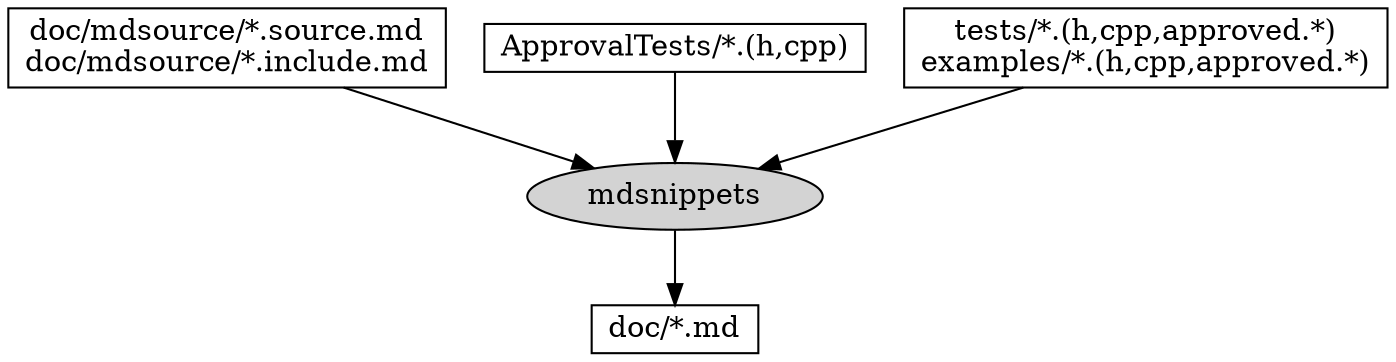digraph mdsnippets_flow {
    rankdir = "TB"
    node [fontsize = 14, shape = box, height = 0.25]
    edge [fontsize = 14]

    "mdsnippets" [shape = oval, fillcolor = lightgray, style = filled]

    "docs_mdsource_md" [label = "doc/mdsource/*.source.md\ndoc/mdsource/*.include.md"]
    "docs_mdsource_md" -> "mdsnippets"

    "ApprovalTests" [label = "ApprovalTests/*.(h,cpp)"]
    "ApprovalTests" -> "mdsnippets"

    "tests_source" [label = "tests/*.(h,cpp,approved.*)\nexamples/*.(h,cpp,approved.*)"]
    "tests_source" -> "mdsnippets"

    "docs_md" [label = "doc/*.md"]
    "mdsnippets" -> "docs_md"
}
